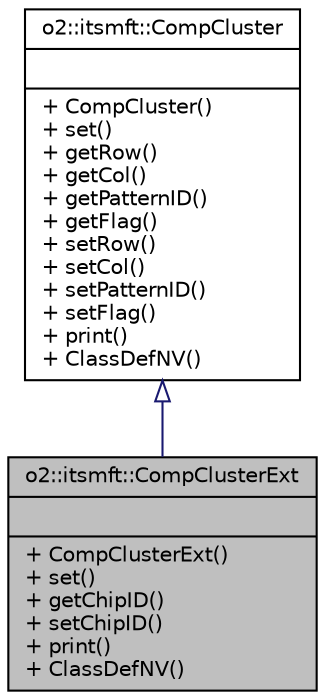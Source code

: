digraph "o2::itsmft::CompClusterExt"
{
 // INTERACTIVE_SVG=YES
  bgcolor="transparent";
  edge [fontname="Helvetica",fontsize="10",labelfontname="Helvetica",labelfontsize="10"];
  node [fontname="Helvetica",fontsize="10",shape=record];
  Node1 [label="{o2::itsmft::CompClusterExt\n||+ CompClusterExt()\l+ set()\l+ getChipID()\l+ setChipID()\l+ print()\l+ ClassDefNV()\l}",height=0.2,width=0.4,color="black", fillcolor="grey75", style="filled", fontcolor="black"];
  Node2 -> Node1 [dir="back",color="midnightblue",fontsize="10",style="solid",arrowtail="onormal",fontname="Helvetica"];
  Node2 [label="{o2::itsmft::CompCluster\n||+ CompCluster()\l+ set()\l+ getRow()\l+ getCol()\l+ getPatternID()\l+ getFlag()\l+ setRow()\l+ setCol()\l+ setPatternID()\l+ setFlag()\l+ print()\l+ ClassDefNV()\l}",height=0.2,width=0.4,color="black",URL="$dc/da3/classo2_1_1itsmft_1_1CompCluster.html"];
}
